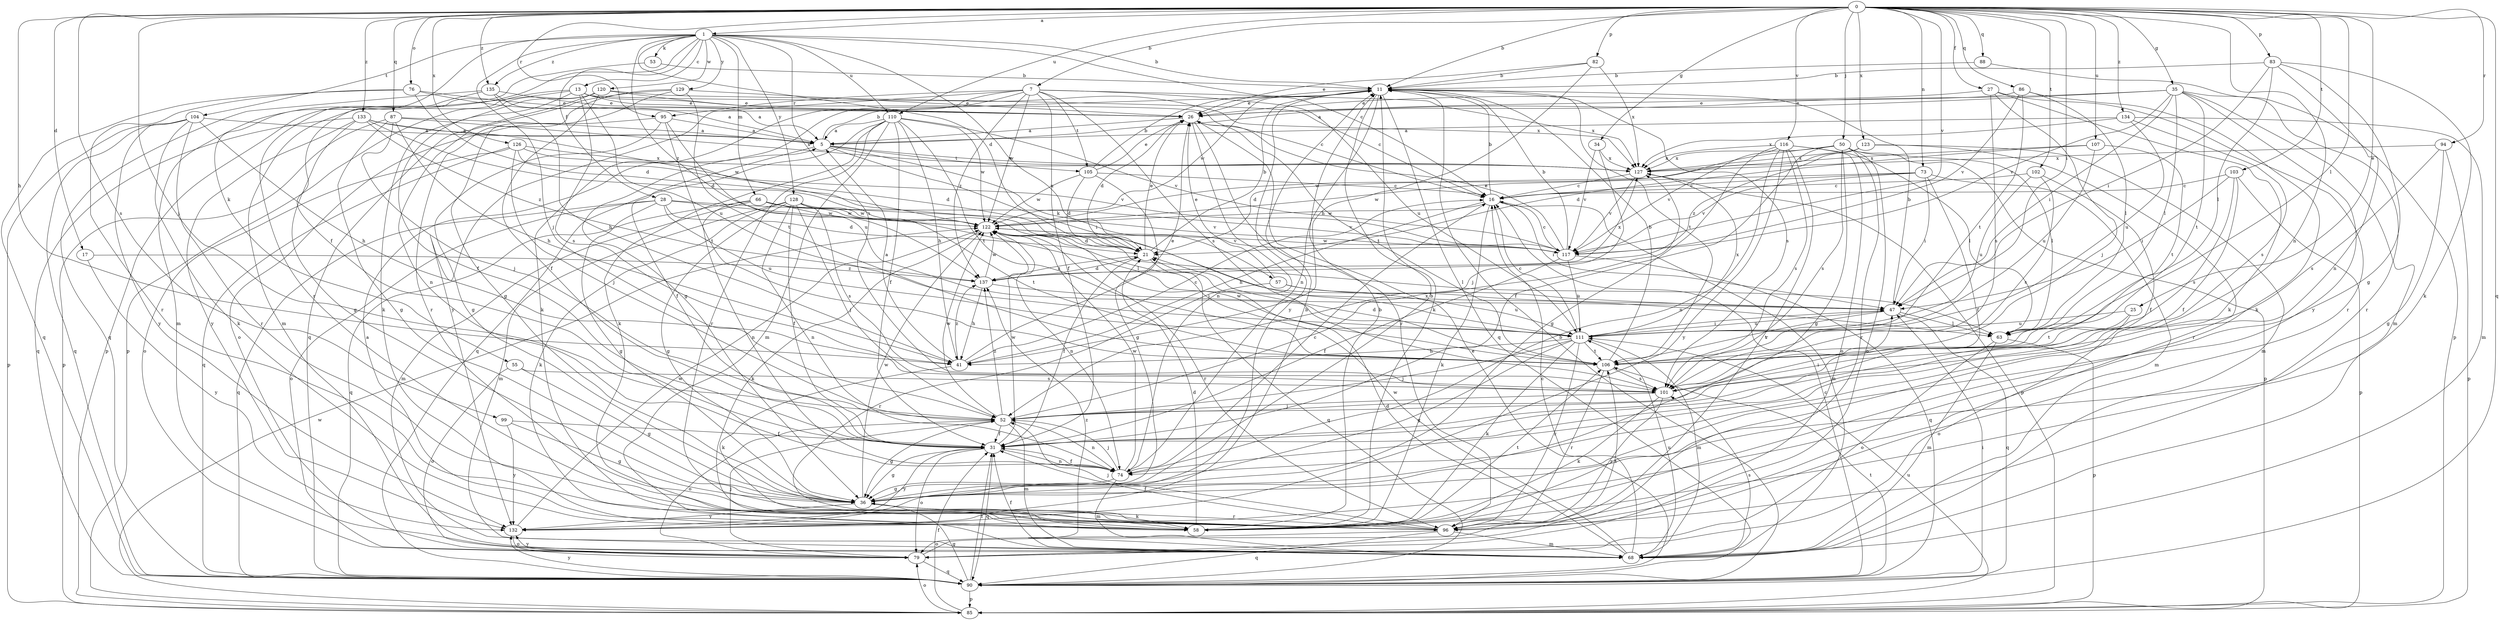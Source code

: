 strict digraph  {
0;
1;
5;
7;
11;
13;
16;
17;
21;
25;
26;
27;
28;
31;
34;
35;
36;
41;
47;
50;
52;
53;
55;
57;
58;
63;
66;
68;
73;
74;
76;
79;
82;
83;
85;
86;
87;
88;
90;
94;
95;
96;
99;
101;
102;
103;
104;
105;
106;
107;
110;
111;
116;
117;
120;
122;
123;
126;
127;
128;
129;
132;
133;
134;
135;
137;
0 -> 1  [label=a];
0 -> 7  [label=b];
0 -> 11  [label=b];
0 -> 17  [label=d];
0 -> 25  [label=e];
0 -> 27  [label=f];
0 -> 34  [label=g];
0 -> 35  [label=g];
0 -> 41  [label=h];
0 -> 47  [label=i];
0 -> 50  [label=j];
0 -> 52  [label=j];
0 -> 63  [label=l];
0 -> 73  [label=n];
0 -> 74  [label=n];
0 -> 76  [label=o];
0 -> 82  [label=p];
0 -> 83  [label=p];
0 -> 86  [label=q];
0 -> 87  [label=q];
0 -> 88  [label=q];
0 -> 90  [label=q];
0 -> 94  [label=r];
0 -> 95  [label=r];
0 -> 99  [label=s];
0 -> 102  [label=t];
0 -> 103  [label=t];
0 -> 107  [label=u];
0 -> 110  [label=u];
0 -> 116  [label=v];
0 -> 117  [label=v];
0 -> 123  [label=x];
0 -> 126  [label=x];
0 -> 133  [label=z];
0 -> 134  [label=z];
0 -> 135  [label=z];
1 -> 11  [label=b];
1 -> 13  [label=c];
1 -> 16  [label=c];
1 -> 21  [label=d];
1 -> 28  [label=f];
1 -> 31  [label=f];
1 -> 52  [label=j];
1 -> 53  [label=k];
1 -> 55  [label=k];
1 -> 66  [label=m];
1 -> 101  [label=s];
1 -> 104  [label=t];
1 -> 110  [label=u];
1 -> 111  [label=u];
1 -> 120  [label=w];
1 -> 128  [label=y];
1 -> 129  [label=y];
1 -> 135  [label=z];
1 -> 137  [label=z];
5 -> 11  [label=b];
5 -> 31  [label=f];
5 -> 47  [label=i];
5 -> 57  [label=k];
5 -> 105  [label=t];
5 -> 127  [label=x];
7 -> 31  [label=f];
7 -> 36  [label=g];
7 -> 58  [label=k];
7 -> 95  [label=r];
7 -> 101  [label=s];
7 -> 105  [label=t];
7 -> 111  [label=u];
7 -> 122  [label=w];
7 -> 127  [label=x];
7 -> 132  [label=y];
7 -> 137  [label=z];
11 -> 26  [label=e];
11 -> 58  [label=k];
11 -> 74  [label=n];
11 -> 90  [label=q];
11 -> 101  [label=s];
11 -> 106  [label=t];
11 -> 122  [label=w];
11 -> 132  [label=y];
13 -> 16  [label=c];
13 -> 26  [label=e];
13 -> 31  [label=f];
13 -> 68  [label=m];
13 -> 85  [label=p];
13 -> 101  [label=s];
13 -> 111  [label=u];
13 -> 127  [label=x];
16 -> 11  [label=b];
16 -> 41  [label=h];
16 -> 47  [label=i];
16 -> 58  [label=k];
16 -> 68  [label=m];
16 -> 122  [label=w];
17 -> 132  [label=y];
17 -> 137  [label=z];
21 -> 11  [label=b];
21 -> 26  [label=e];
21 -> 31  [label=f];
21 -> 90  [label=q];
21 -> 137  [label=z];
25 -> 79  [label=o];
25 -> 106  [label=t];
25 -> 111  [label=u];
26 -> 5  [label=a];
26 -> 21  [label=d];
26 -> 74  [label=n];
26 -> 96  [label=r];
26 -> 106  [label=t];
27 -> 26  [label=e];
27 -> 52  [label=j];
27 -> 58  [label=k];
27 -> 96  [label=r];
27 -> 101  [label=s];
28 -> 21  [label=d];
28 -> 36  [label=g];
28 -> 79  [label=o];
28 -> 90  [label=q];
28 -> 111  [label=u];
28 -> 117  [label=v];
28 -> 122  [label=w];
31 -> 36  [label=g];
31 -> 74  [label=n];
31 -> 79  [label=o];
31 -> 90  [label=q];
31 -> 122  [label=w];
31 -> 132  [label=y];
34 -> 52  [label=j];
34 -> 117  [label=v];
34 -> 127  [label=x];
35 -> 5  [label=a];
35 -> 26  [label=e];
35 -> 47  [label=i];
35 -> 63  [label=l];
35 -> 68  [label=m];
35 -> 96  [label=r];
35 -> 106  [label=t];
35 -> 117  [label=v];
35 -> 132  [label=y];
36 -> 11  [label=b];
36 -> 58  [label=k];
36 -> 96  [label=r];
36 -> 122  [label=w];
36 -> 132  [label=y];
41 -> 5  [label=a];
41 -> 16  [label=c];
41 -> 26  [label=e];
41 -> 58  [label=k];
41 -> 137  [label=z];
47 -> 11  [label=b];
47 -> 63  [label=l];
47 -> 90  [label=q];
47 -> 106  [label=t];
47 -> 111  [label=u];
50 -> 21  [label=d];
50 -> 31  [label=f];
50 -> 36  [label=g];
50 -> 63  [label=l];
50 -> 79  [label=o];
50 -> 85  [label=p];
50 -> 96  [label=r];
50 -> 101  [label=s];
50 -> 127  [label=x];
52 -> 31  [label=f];
52 -> 36  [label=g];
52 -> 47  [label=i];
52 -> 68  [label=m];
52 -> 74  [label=n];
52 -> 79  [label=o];
52 -> 122  [label=w];
52 -> 127  [label=x];
52 -> 137  [label=z];
53 -> 11  [label=b];
53 -> 96  [label=r];
55 -> 36  [label=g];
55 -> 79  [label=o];
55 -> 101  [label=s];
57 -> 26  [label=e];
57 -> 47  [label=i];
57 -> 96  [label=r];
57 -> 111  [label=u];
58 -> 5  [label=a];
58 -> 11  [label=b];
58 -> 21  [label=d];
58 -> 106  [label=t];
63 -> 68  [label=m];
63 -> 79  [label=o];
63 -> 85  [label=p];
66 -> 63  [label=l];
66 -> 68  [label=m];
66 -> 74  [label=n];
66 -> 90  [label=q];
66 -> 117  [label=v];
66 -> 122  [label=w];
68 -> 16  [label=c];
68 -> 21  [label=d];
68 -> 31  [label=f];
68 -> 101  [label=s];
68 -> 111  [label=u];
68 -> 122  [label=w];
68 -> 137  [label=z];
73 -> 16  [label=c];
73 -> 31  [label=f];
73 -> 47  [label=i];
73 -> 68  [label=m];
73 -> 117  [label=v];
73 -> 122  [label=w];
74 -> 16  [label=c];
74 -> 31  [label=f];
74 -> 36  [label=g];
74 -> 52  [label=j];
74 -> 68  [label=m];
74 -> 122  [label=w];
76 -> 5  [label=a];
76 -> 21  [label=d];
76 -> 26  [label=e];
76 -> 90  [label=q];
76 -> 96  [label=r];
79 -> 52  [label=j];
79 -> 90  [label=q];
79 -> 106  [label=t];
79 -> 132  [label=y];
82 -> 11  [label=b];
82 -> 26  [label=e];
82 -> 41  [label=h];
82 -> 127  [label=x];
83 -> 11  [label=b];
83 -> 36  [label=g];
83 -> 47  [label=i];
83 -> 58  [label=k];
83 -> 63  [label=l];
83 -> 74  [label=n];
85 -> 31  [label=f];
85 -> 79  [label=o];
85 -> 111  [label=u];
85 -> 122  [label=w];
86 -> 26  [label=e];
86 -> 58  [label=k];
86 -> 63  [label=l];
86 -> 106  [label=t];
86 -> 117  [label=v];
87 -> 5  [label=a];
87 -> 36  [label=g];
87 -> 41  [label=h];
87 -> 52  [label=j];
87 -> 85  [label=p];
87 -> 127  [label=x];
88 -> 11  [label=b];
88 -> 85  [label=p];
90 -> 11  [label=b];
90 -> 16  [label=c];
90 -> 26  [label=e];
90 -> 31  [label=f];
90 -> 36  [label=g];
90 -> 47  [label=i];
90 -> 85  [label=p];
90 -> 106  [label=t];
90 -> 132  [label=y];
94 -> 36  [label=g];
94 -> 85  [label=p];
94 -> 101  [label=s];
94 -> 127  [label=x];
95 -> 5  [label=a];
95 -> 36  [label=g];
95 -> 79  [label=o];
95 -> 106  [label=t];
95 -> 111  [label=u];
96 -> 31  [label=f];
96 -> 52  [label=j];
96 -> 68  [label=m];
96 -> 79  [label=o];
96 -> 90  [label=q];
99 -> 31  [label=f];
99 -> 36  [label=g];
99 -> 132  [label=y];
101 -> 52  [label=j];
101 -> 58  [label=k];
101 -> 96  [label=r];
102 -> 16  [label=c];
102 -> 31  [label=f];
102 -> 101  [label=s];
102 -> 111  [label=u];
103 -> 16  [label=c];
103 -> 31  [label=f];
103 -> 47  [label=i];
103 -> 85  [label=p];
103 -> 101  [label=s];
104 -> 5  [label=a];
104 -> 41  [label=h];
104 -> 58  [label=k];
104 -> 85  [label=p];
104 -> 90  [label=q];
104 -> 96  [label=r];
104 -> 132  [label=y];
105 -> 11  [label=b];
105 -> 16  [label=c];
105 -> 21  [label=d];
105 -> 26  [label=e];
105 -> 36  [label=g];
105 -> 122  [label=w];
106 -> 11  [label=b];
106 -> 21  [label=d];
106 -> 96  [label=r];
106 -> 101  [label=s];
106 -> 122  [label=w];
107 -> 21  [label=d];
107 -> 106  [label=t];
107 -> 111  [label=u];
107 -> 127  [label=x];
110 -> 5  [label=a];
110 -> 31  [label=f];
110 -> 41  [label=h];
110 -> 58  [label=k];
110 -> 68  [label=m];
110 -> 90  [label=q];
110 -> 96  [label=r];
110 -> 106  [label=t];
110 -> 117  [label=v];
110 -> 122  [label=w];
111 -> 16  [label=c];
111 -> 36  [label=g];
111 -> 41  [label=h];
111 -> 47  [label=i];
111 -> 52  [label=j];
111 -> 58  [label=k];
111 -> 68  [label=m];
111 -> 96  [label=r];
111 -> 106  [label=t];
111 -> 127  [label=x];
116 -> 36  [label=g];
116 -> 63  [label=l];
116 -> 74  [label=n];
116 -> 79  [label=o];
116 -> 96  [label=r];
116 -> 101  [label=s];
116 -> 117  [label=v];
116 -> 127  [label=x];
116 -> 132  [label=y];
117 -> 11  [label=b];
117 -> 16  [label=c];
117 -> 26  [label=e];
117 -> 31  [label=f];
117 -> 90  [label=q];
117 -> 111  [label=u];
117 -> 122  [label=w];
120 -> 16  [label=c];
120 -> 26  [label=e];
120 -> 31  [label=f];
120 -> 58  [label=k];
120 -> 74  [label=n];
120 -> 85  [label=p];
122 -> 21  [label=d];
122 -> 58  [label=k];
122 -> 63  [label=l];
122 -> 74  [label=n];
122 -> 96  [label=r];
122 -> 117  [label=v];
123 -> 68  [label=m];
123 -> 96  [label=r];
123 -> 122  [label=w];
123 -> 127  [label=x];
123 -> 137  [label=z];
126 -> 21  [label=d];
126 -> 52  [label=j];
126 -> 79  [label=o];
126 -> 90  [label=q];
126 -> 117  [label=v];
126 -> 127  [label=x];
127 -> 16  [label=c];
127 -> 85  [label=p];
127 -> 117  [label=v];
128 -> 31  [label=f];
128 -> 36  [label=g];
128 -> 52  [label=j];
128 -> 58  [label=k];
128 -> 68  [label=m];
128 -> 74  [label=n];
128 -> 101  [label=s];
128 -> 106  [label=t];
128 -> 122  [label=w];
129 -> 26  [label=e];
129 -> 36  [label=g];
129 -> 90  [label=q];
129 -> 96  [label=r];
129 -> 106  [label=t];
132 -> 11  [label=b];
132 -> 79  [label=o];
132 -> 122  [label=w];
133 -> 5  [label=a];
133 -> 21  [label=d];
133 -> 36  [label=g];
133 -> 90  [label=q];
133 -> 122  [label=w];
133 -> 132  [label=y];
133 -> 137  [label=z];
134 -> 5  [label=a];
134 -> 68  [label=m];
134 -> 101  [label=s];
134 -> 111  [label=u];
134 -> 127  [label=x];
135 -> 5  [label=a];
135 -> 26  [label=e];
135 -> 41  [label=h];
135 -> 68  [label=m];
135 -> 90  [label=q];
137 -> 21  [label=d];
137 -> 41  [label=h];
137 -> 47  [label=i];
137 -> 122  [label=w];
137 -> 127  [label=x];
}
